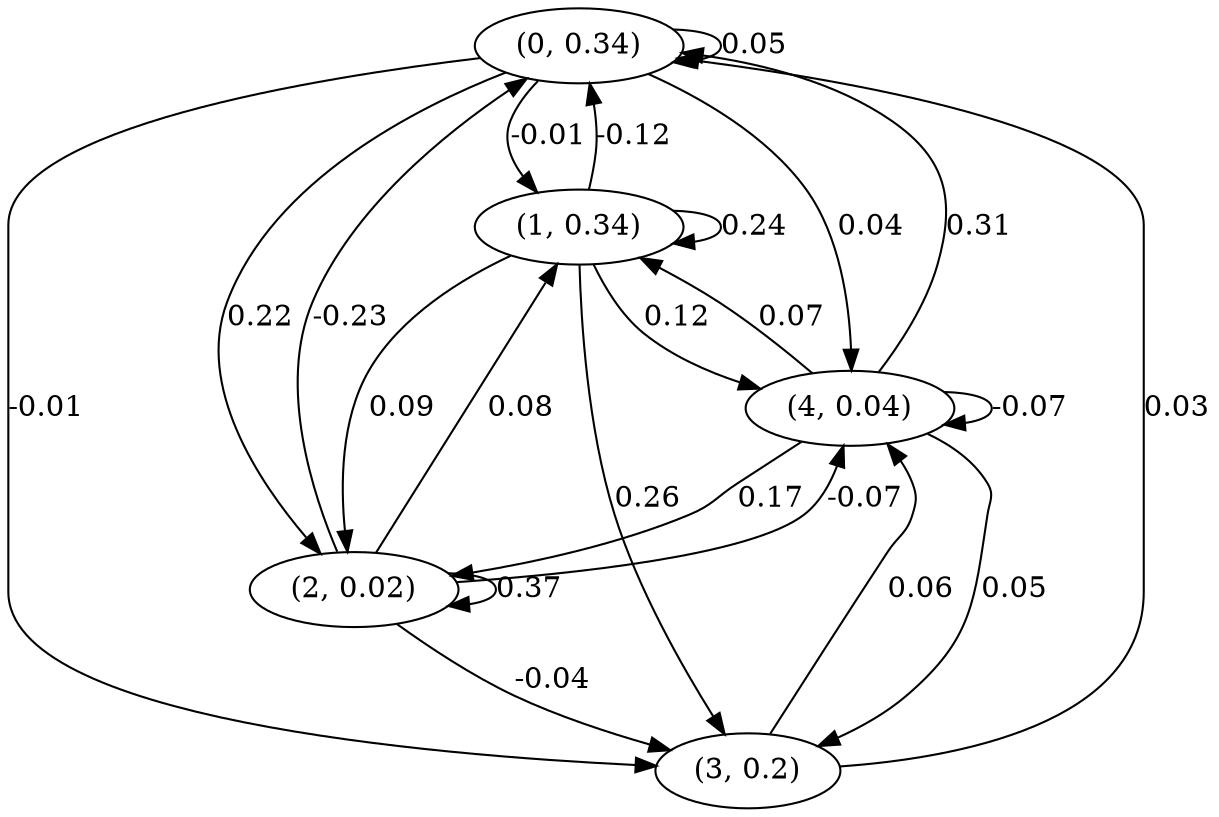 digraph {
    0 [ label = "(0, 0.34)" ]
    1 [ label = "(1, 0.34)" ]
    2 [ label = "(2, 0.02)" ]
    3 [ label = "(3, 0.2)" ]
    4 [ label = "(4, 0.04)" ]
    0 -> 0 [ label = "0.05" ]
    1 -> 1 [ label = "0.24" ]
    2 -> 2 [ label = "0.37" ]
    4 -> 4 [ label = "-0.07" ]
    1 -> 0 [ label = "-0.12" ]
    2 -> 0 [ label = "-0.23" ]
    3 -> 0 [ label = "0.03" ]
    4 -> 0 [ label = "0.31" ]
    0 -> 1 [ label = "-0.01" ]
    2 -> 1 [ label = "0.08" ]
    4 -> 1 [ label = "0.07" ]
    0 -> 2 [ label = "0.22" ]
    1 -> 2 [ label = "0.09" ]
    4 -> 2 [ label = "0.17" ]
    0 -> 3 [ label = "-0.01" ]
    1 -> 3 [ label = "0.26" ]
    2 -> 3 [ label = "-0.04" ]
    4 -> 3 [ label = "0.05" ]
    0 -> 4 [ label = "0.04" ]
    1 -> 4 [ label = "0.12" ]
    2 -> 4 [ label = "-0.07" ]
    3 -> 4 [ label = "0.06" ]
}

